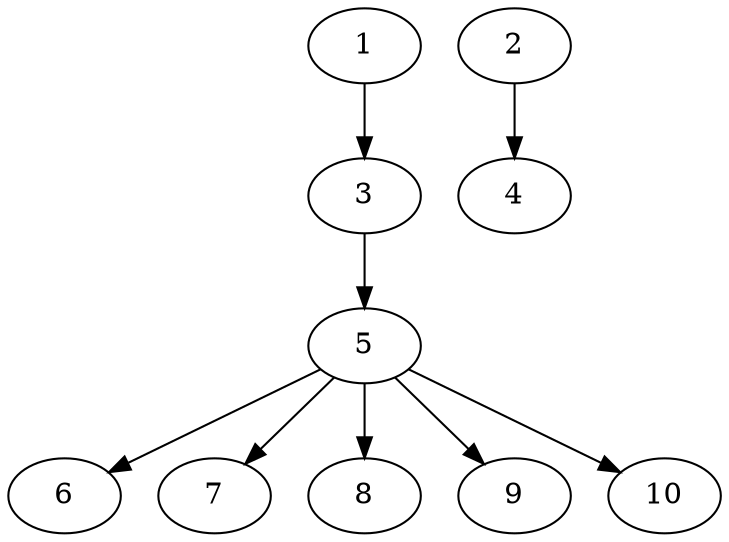 // DAG automatically generated by daggen at Fri May 24 12:40:17 2024
// daggen-master/daggen -n 10 --fat 0.5 --density 0.5 --regular 0.5 --jump 2 --minalpha 20 --maxalpha 50 --dot -o dags_dot_10/sim_6.dot 
digraph G {
  1 [size="20411296031", alpha="29.48"]
  1 -> 3 [size ="75497472"]
  2 [size="1087336923", alpha="47.34"]
  2 -> 4 [size ="33554432"]
  3 [size="291800505804", alpha="47.95"]
  3 -> 5 [size ="301989888"]
  4 [size="397599179536", alpha="34.80"]
  5 [size="54145330547", alpha="32.80"]
  5 -> 6 [size ="209715200"]
  5 -> 7 [size ="209715200"]
  5 -> 8 [size ="209715200"]
  5 -> 9 [size ="209715200"]
  5 -> 10 [size ="209715200"]
  6 [size="499708827817", alpha="42.36"]
  7 [size="477493435241", alpha="46.48"]
  8 [size="41228350588", alpha="25.05"]
  9 [size="1025149550206", alpha="45.81"]
  10 [size="190220553960", alpha="43.97"]
}
